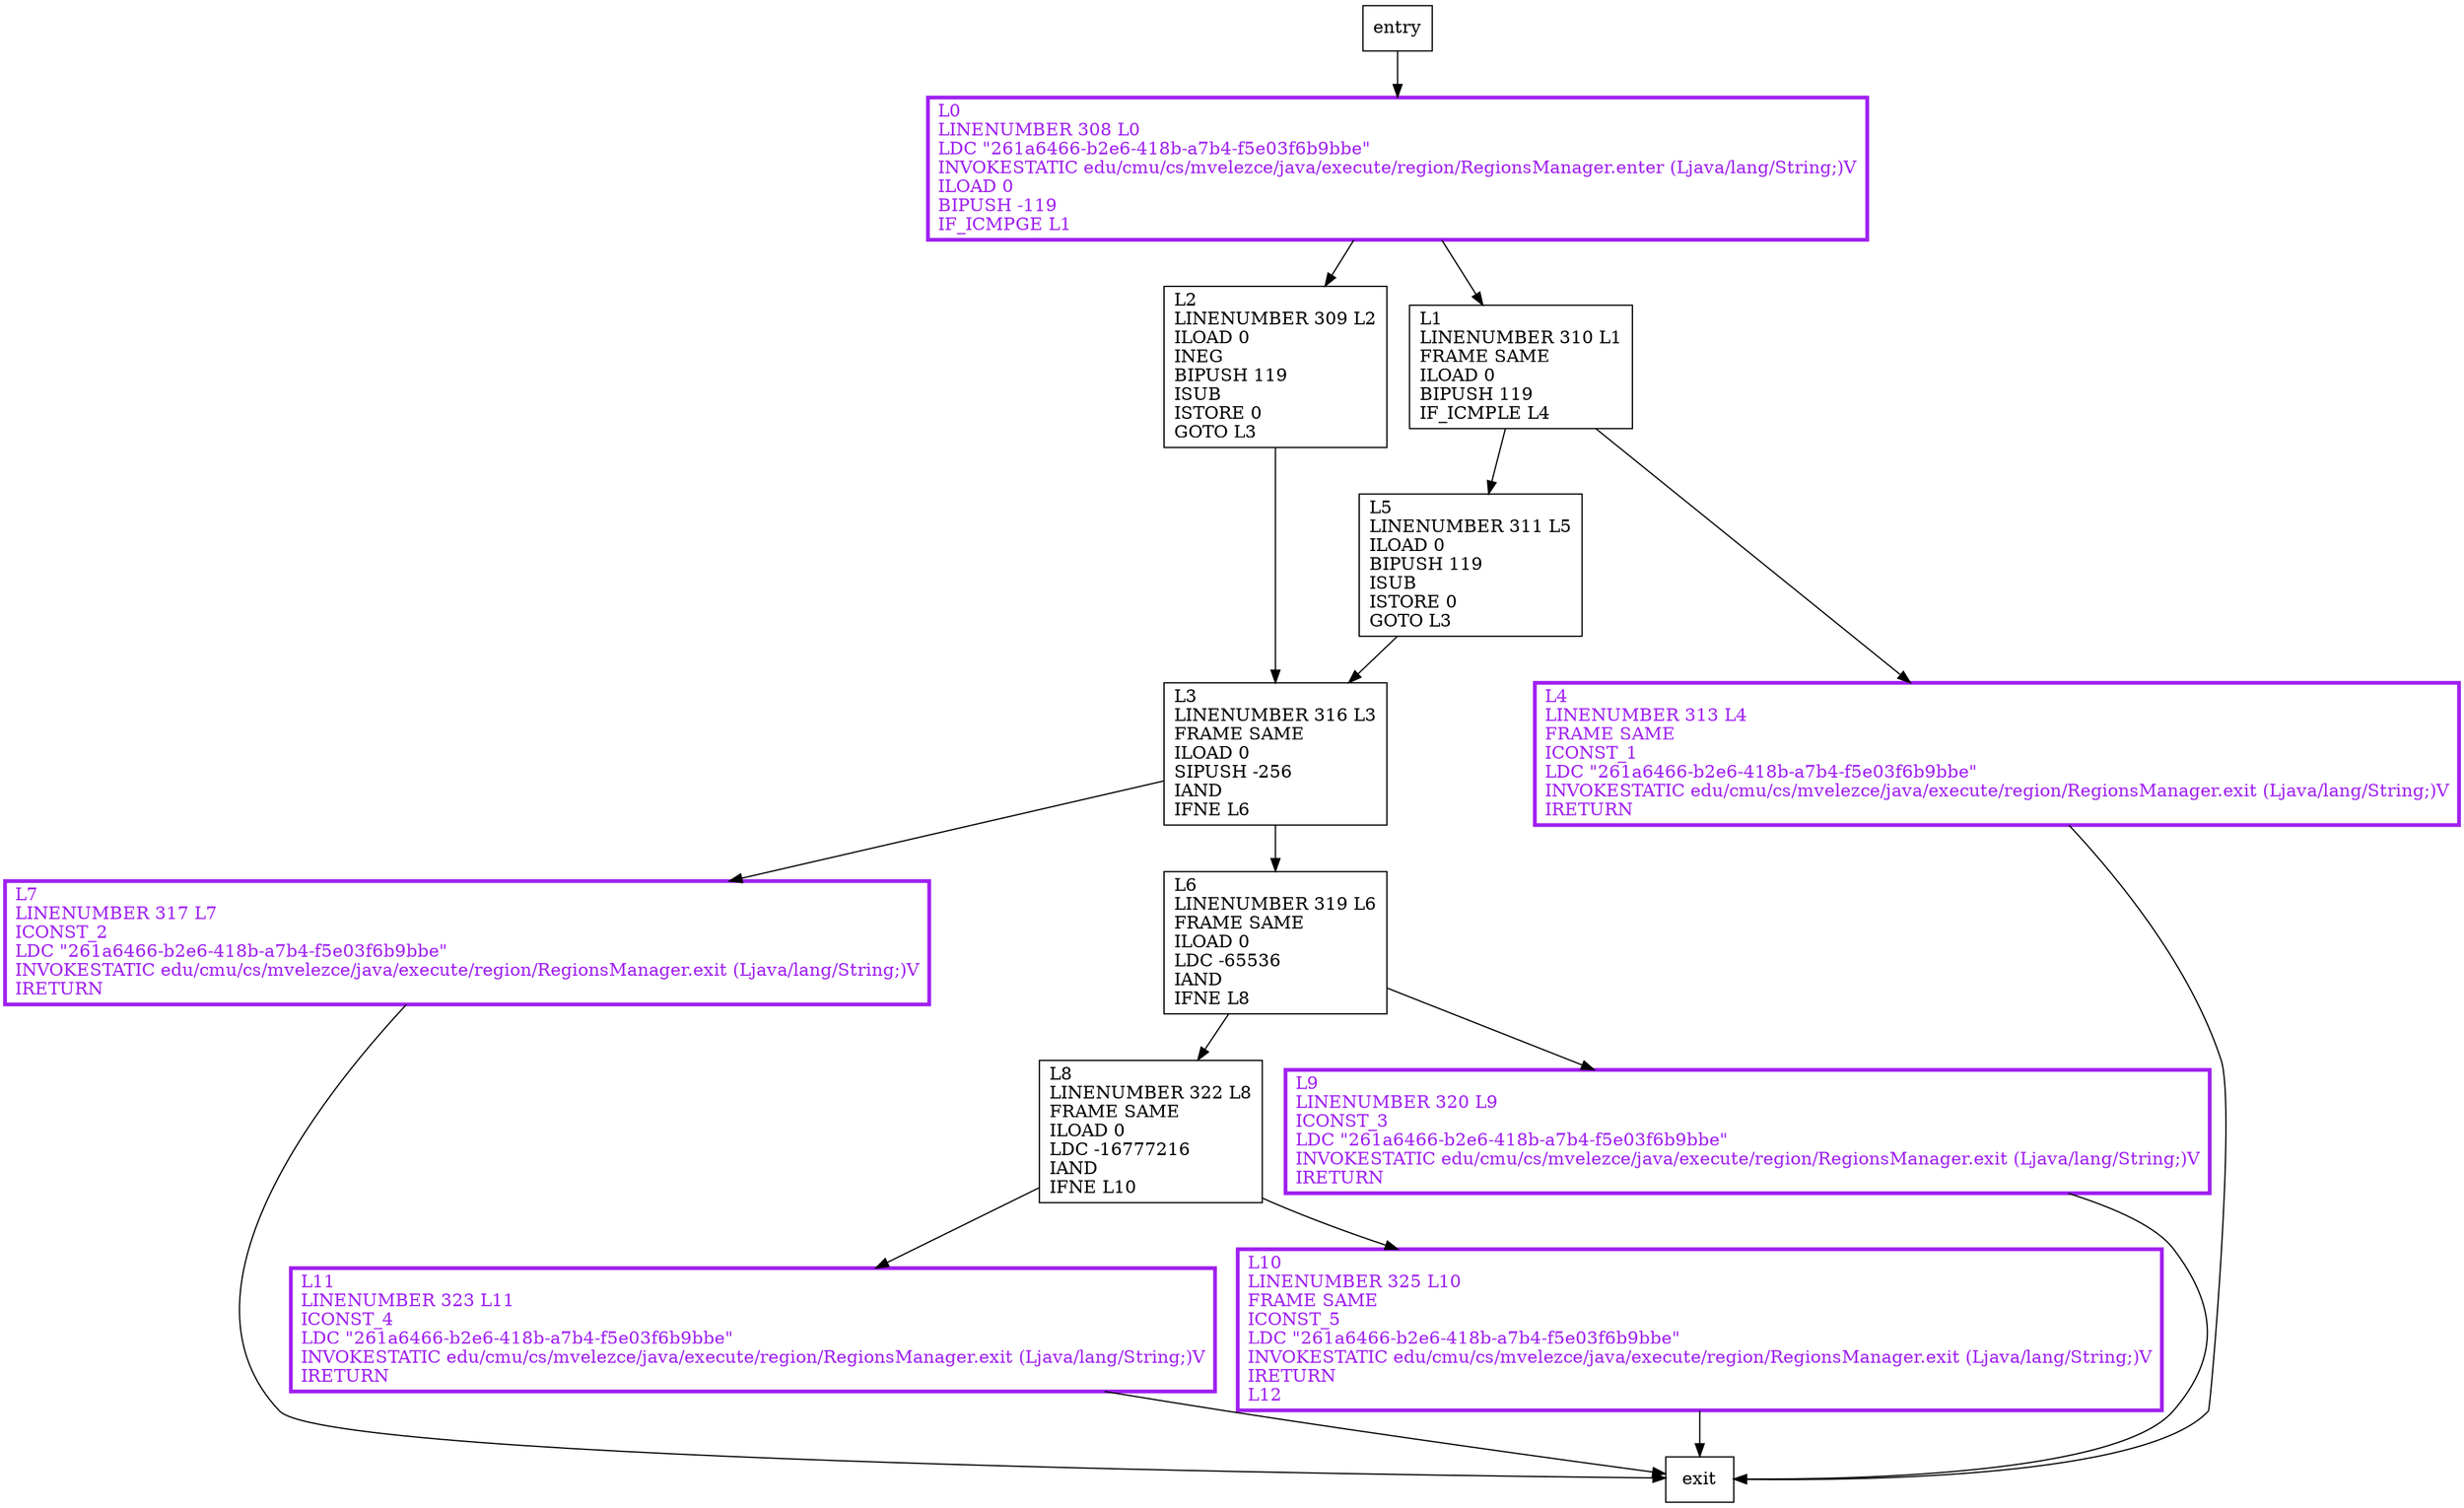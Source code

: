 digraph getWriteIntLength {
node [shape=record];
886401210 [label="L8\lLINENUMBER 322 L8\lFRAME SAME\lILOAD 0\lLDC -16777216\lIAND\lIFNE L10\l"];
453373336 [label="L5\lLINENUMBER 311 L5\lILOAD 0\lBIPUSH 119\lISUB\lISTORE 0\lGOTO L3\l"];
559619531 [label="L7\lLINENUMBER 317 L7\lICONST_2\lLDC \"261a6466-b2e6-418b-a7b4-f5e03f6b9bbe\"\lINVOKESTATIC edu/cmu/cs/mvelezce/java/execute/region/RegionsManager.exit (Ljava/lang/String;)V\lIRETURN\l"];
1797818655 [label="L0\lLINENUMBER 308 L0\lLDC \"261a6466-b2e6-418b-a7b4-f5e03f6b9bbe\"\lINVOKESTATIC edu/cmu/cs/mvelezce/java/execute/region/RegionsManager.enter (Ljava/lang/String;)V\lILOAD 0\lBIPUSH -119\lIF_ICMPGE L1\l"];
1062755788 [label="L2\lLINENUMBER 309 L2\lILOAD 0\lINEG\lBIPUSH 119\lISUB\lISTORE 0\lGOTO L3\l"];
1724803760 [label="L4\lLINENUMBER 313 L4\lFRAME SAME\lICONST_1\lLDC \"261a6466-b2e6-418b-a7b4-f5e03f6b9bbe\"\lINVOKESTATIC edu/cmu/cs/mvelezce/java/execute/region/RegionsManager.exit (Ljava/lang/String;)V\lIRETURN\l"];
628859191 [label="L1\lLINENUMBER 310 L1\lFRAME SAME\lILOAD 0\lBIPUSH 119\lIF_ICMPLE L4\l"];
532069991 [label="L11\lLINENUMBER 323 L11\lICONST_4\lLDC \"261a6466-b2e6-418b-a7b4-f5e03f6b9bbe\"\lINVOKESTATIC edu/cmu/cs/mvelezce/java/execute/region/RegionsManager.exit (Ljava/lang/String;)V\lIRETURN\l"];
1224827646 [label="L3\lLINENUMBER 316 L3\lFRAME SAME\lILOAD 0\lSIPUSH -256\lIAND\lIFNE L6\l"];
8923797 [label="L9\lLINENUMBER 320 L9\lICONST_3\lLDC \"261a6466-b2e6-418b-a7b4-f5e03f6b9bbe\"\lINVOKESTATIC edu/cmu/cs/mvelezce/java/execute/region/RegionsManager.exit (Ljava/lang/String;)V\lIRETURN\l"];
1727683871 [label="L10\lLINENUMBER 325 L10\lFRAME SAME\lICONST_5\lLDC \"261a6466-b2e6-418b-a7b4-f5e03f6b9bbe\"\lINVOKESTATIC edu/cmu/cs/mvelezce/java/execute/region/RegionsManager.exit (Ljava/lang/String;)V\lIRETURN\lL12\l"];
1670350294 [label="L6\lLINENUMBER 319 L6\lFRAME SAME\lILOAD 0\lLDC -65536\lIAND\lIFNE L8\l"];
entry;
exit;
1797818655 -> 1062755788
1797818655 -> 628859191
1062755788 -> 1224827646
532069991 -> exit
1224827646 -> 559619531
1224827646 -> 1670350294
8923797 -> exit
1727683871 -> exit
1670350294 -> 886401210
1670350294 -> 8923797
886401210 -> 532069991
886401210 -> 1727683871
entry -> 1797818655
453373336 -> 1224827646
559619531 -> exit
1724803760 -> exit
628859191 -> 453373336
628859191 -> 1724803760
559619531[fontcolor="purple", penwidth=3, color="purple"];
1797818655[fontcolor="purple", penwidth=3, color="purple"];
1724803760[fontcolor="purple", penwidth=3, color="purple"];
532069991[fontcolor="purple", penwidth=3, color="purple"];
8923797[fontcolor="purple", penwidth=3, color="purple"];
1727683871[fontcolor="purple", penwidth=3, color="purple"];
}

